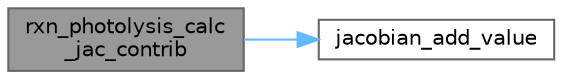 digraph "rxn_photolysis_calc_jac_contrib"
{
 // LATEX_PDF_SIZE
  bgcolor="transparent";
  edge [fontname=Helvetica,fontsize=10,labelfontname=Helvetica,labelfontsize=10];
  node [fontname=Helvetica,fontsize=10,shape=box,height=0.2,width=0.4];
  rankdir="LR";
  Node1 [label="rxn_photolysis_calc\l_jac_contrib",height=0.2,width=0.4,color="gray40", fillcolor="grey60", style="filled", fontcolor="black",tooltip="Calculate contributions to the Jacobian from this reaction."];
  Node1 -> Node2 [color="steelblue1",style="solid"];
  Node2 [label="jacobian_add_value",height=0.2,width=0.4,color="grey40", fillcolor="white", style="filled",URL="$_jacobian_8c.html#a844d8b2784c48a794ada38d053b1d1b3",tooltip="Add a contribution to the Jacobian."];
}
